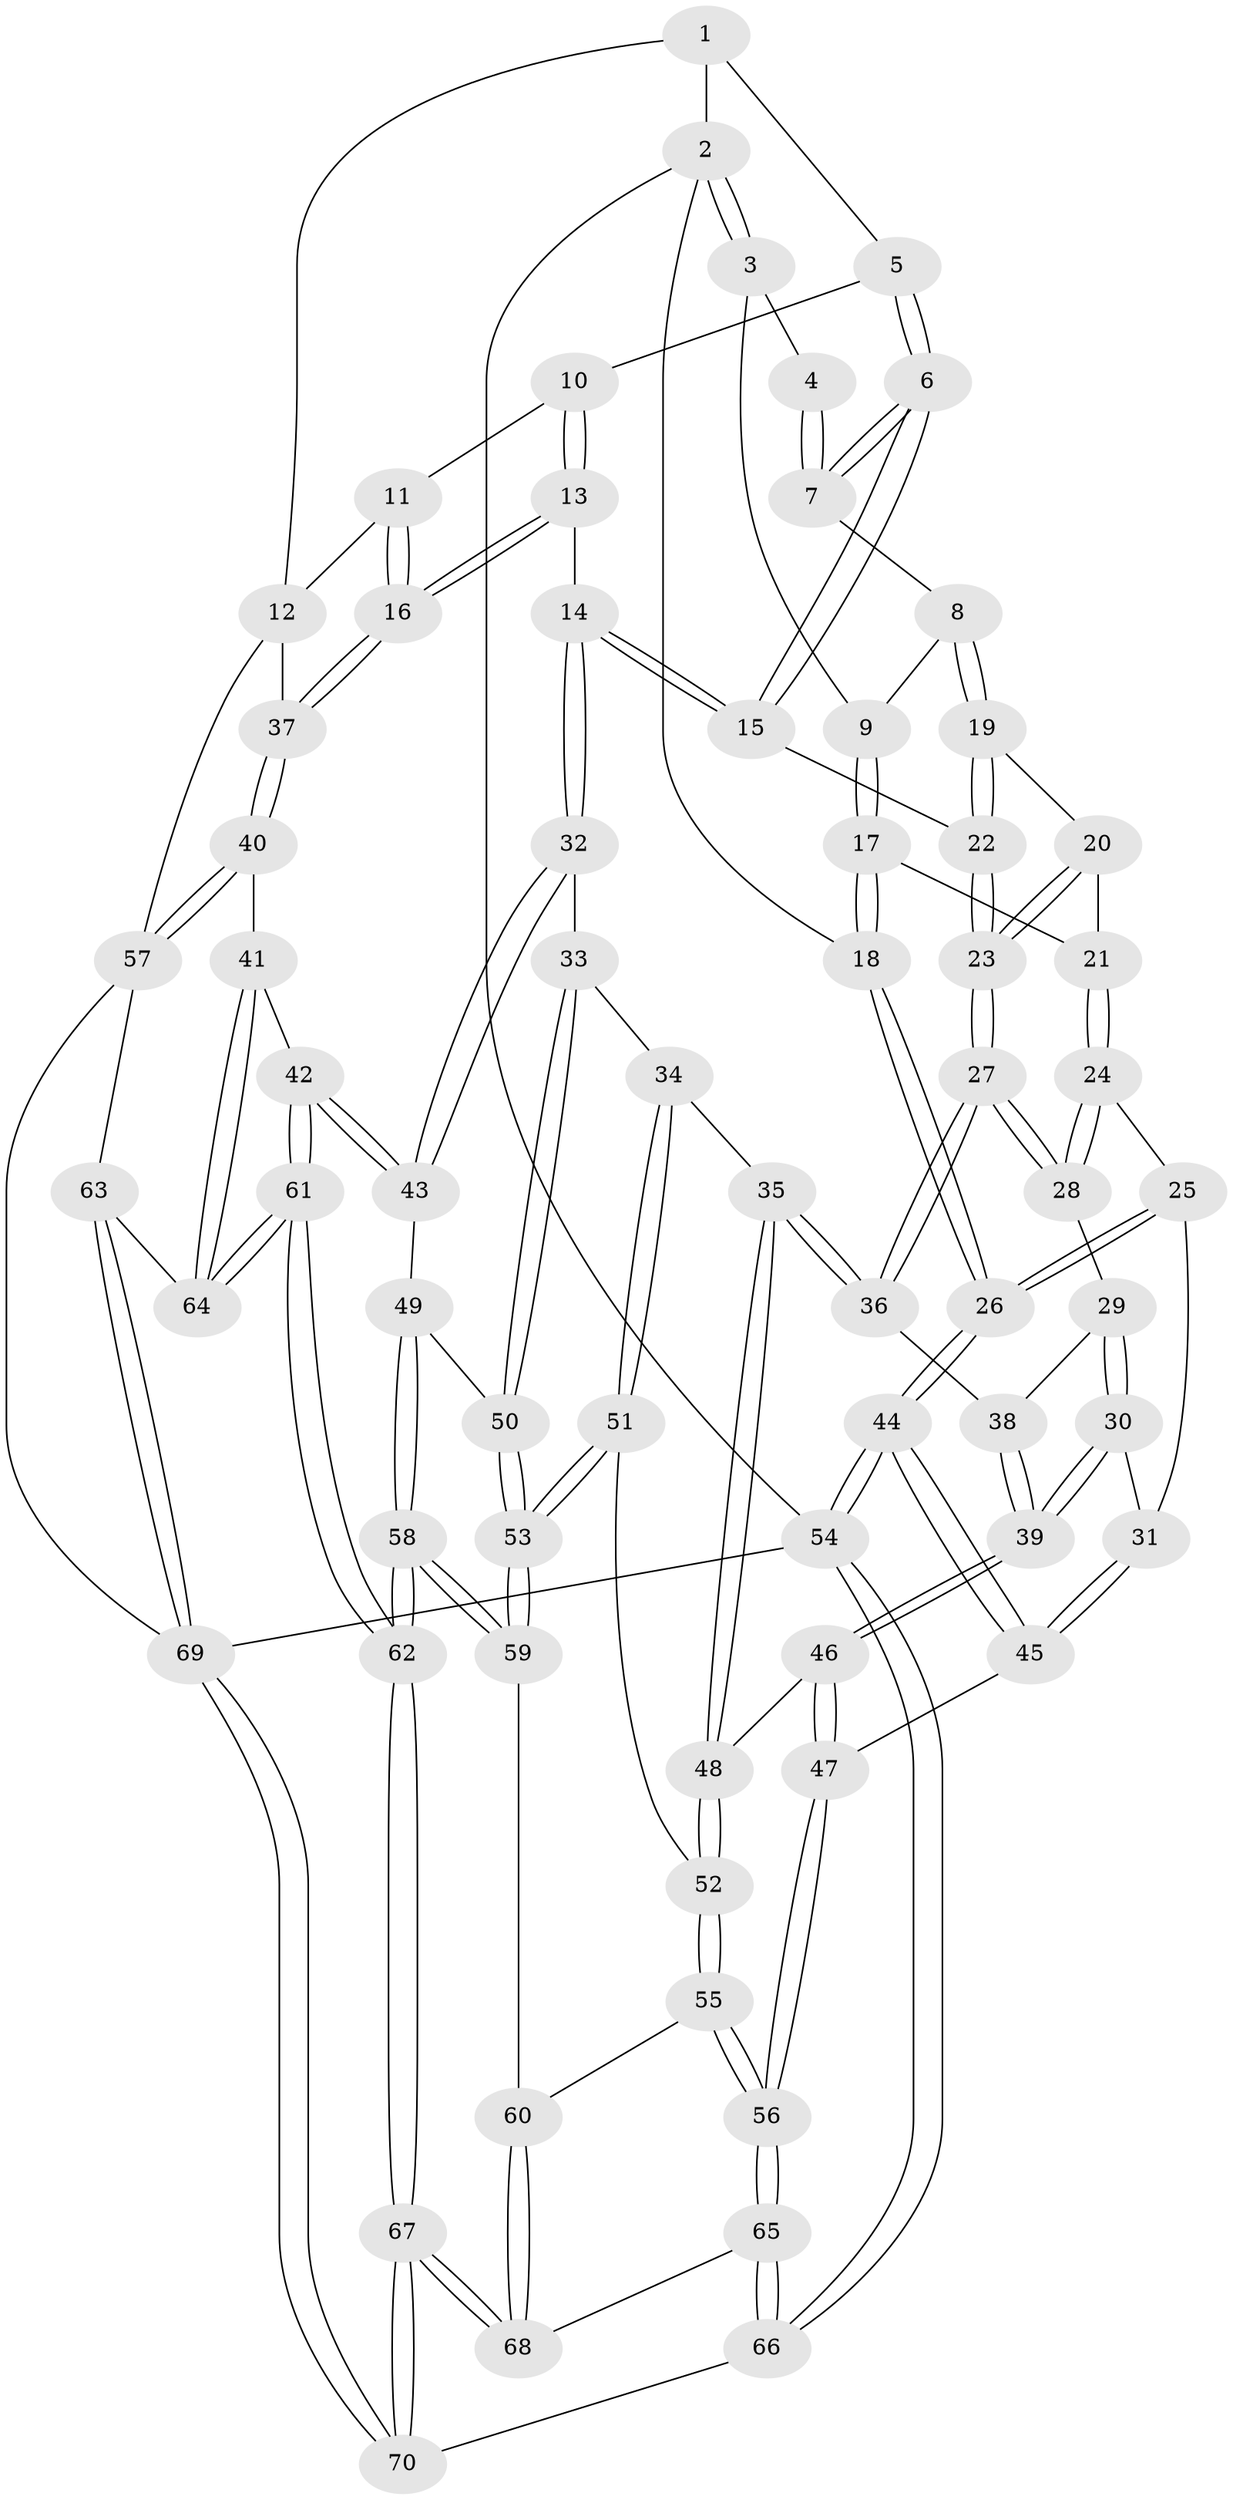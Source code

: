 // coarse degree distribution, {4: 0.3142857142857143, 3: 0.2571428571428571, 6: 0.11428571428571428, 5: 0.2857142857142857, 7: 0.02857142857142857}
// Generated by graph-tools (version 1.1) at 2025/05/03/04/25 22:05:35]
// undirected, 70 vertices, 171 edges
graph export_dot {
graph [start="1"]
  node [color=gray90,style=filled];
  1 [pos="+0.7359084191517744+0"];
  2 [pos="+0+0"];
  3 [pos="+0.1390440006254715+0"];
  4 [pos="+0.5112076730729334+0"];
  5 [pos="+0.7403673480230816+0.038721696850152365"];
  6 [pos="+0.5527898376209037+0.17562966709773412"];
  7 [pos="+0.4766761622167895+0.13992042205867258"];
  8 [pos="+0.38039168161086945+0.15919268650554336"];
  9 [pos="+0.23855231270335828+0.07533832558745725"];
  10 [pos="+0.7554385398298099+0.05856490757658516"];
  11 [pos="+0.8208090570138714+0.09218344504424504"];
  12 [pos="+1+0.11503456248002679"];
  13 [pos="+0.7589545172725344+0.3687390258436952"];
  14 [pos="+0.645573799233068+0.3880341357932268"];
  15 [pos="+0.6117248024799999+0.3584006878879378"];
  16 [pos="+0.9873379880400758+0.41916021115656193"];
  17 [pos="+0.11182695968442408+0.2940269226842809"];
  18 [pos="+0+0.22479492255209235"];
  19 [pos="+0.3604996360728641+0.29173591561261975"];
  20 [pos="+0.16889101221824682+0.3214898819431172"];
  21 [pos="+0.12824281441968963+0.3162371840838621"];
  22 [pos="+0.39888789744077197+0.36920079705957726"];
  23 [pos="+0.35673503180040067+0.4470479028506894"];
  24 [pos="+0.12848485097228846+0.3197671214445116"];
  25 [pos="+0.08802488237875473+0.435035419442365"];
  26 [pos="+0+0.4903505233779063"];
  27 [pos="+0.35401638908425354+0.4628132837138745"];
  28 [pos="+0.1931224543188096+0.44256874000291146"];
  29 [pos="+0.19073665892037134+0.49916077755247346"];
  30 [pos="+0.13067754584682198+0.5396168605034432"];
  31 [pos="+0.07029406349520877+0.5438767229841459"];
  32 [pos="+0.6091044839842386+0.49737934851074017"];
  33 [pos="+0.536229993132391+0.5215885403441016"];
  34 [pos="+0.3790666813154841+0.5419837275211064"];
  35 [pos="+0.3656831689561401+0.5308028691998021"];
  36 [pos="+0.36030961438349113+0.5201376019170362"];
  37 [pos="+1+0.4555894071653369"];
  38 [pos="+0.22852453161058356+0.5242015608513674"];
  39 [pos="+0.20675298305693376+0.6105482994624034"];
  40 [pos="+1+0.46688204648274534"];
  41 [pos="+0.7312921274746843+0.7026912887068802"];
  42 [pos="+0.679837515847774+0.699263695477965"];
  43 [pos="+0.6655347454362064+0.6907100134226474"];
  44 [pos="+0+0.6702891309682761"];
  45 [pos="+0+0.6658658113523757"];
  46 [pos="+0.21750217666244792+0.6407461811007643"];
  47 [pos="+0.022726439061985088+0.7053430806642897"];
  48 [pos="+0.22975817075164134+0.6456644351910616"];
  49 [pos="+0.5976808903115941+0.7097797783737896"];
  50 [pos="+0.4647614254256088+0.7102570075234366"];
  51 [pos="+0.41698756958254607+0.7071876081748516"];
  52 [pos="+0.2816319711491526+0.7375507646111843"];
  53 [pos="+0.4304705665572858+0.7162016561246023"];
  54 [pos="+0+1"];
  55 [pos="+0.19874403919123476+0.873870124016709"];
  56 [pos="+0.1983301485752394+0.874284991710294"];
  57 [pos="+1+0.7282092569683678"];
  58 [pos="+0.529779018034887+0.8640116082612557"];
  59 [pos="+0.43419779517755996+0.8155318210701759"];
  60 [pos="+0.4207304353413326+0.8368268842324896"];
  61 [pos="+0.6332922845094414+0.9580560962693"];
  62 [pos="+0.6061258574705478+0.9926772258252494"];
  63 [pos="+0.8733207866401262+0.8837636393182814"];
  64 [pos="+0.8623869030925746+0.8786705808131852"];
  65 [pos="+0.19666999070409158+0.906391903466147"];
  66 [pos="+0.032225021941248884+1"];
  67 [pos="+0.5582451789624522+1"];
  68 [pos="+0.4143665332370946+0.9507573862558273"];
  69 [pos="+0.9194264694289381+1"];
  70 [pos="+0.5596570020612956+1"];
  1 -- 2;
  1 -- 5;
  1 -- 12;
  2 -- 3;
  2 -- 3;
  2 -- 18;
  2 -- 54;
  3 -- 4;
  3 -- 9;
  4 -- 7;
  4 -- 7;
  5 -- 6;
  5 -- 6;
  5 -- 10;
  6 -- 7;
  6 -- 7;
  6 -- 15;
  6 -- 15;
  7 -- 8;
  8 -- 9;
  8 -- 19;
  8 -- 19;
  9 -- 17;
  9 -- 17;
  10 -- 11;
  10 -- 13;
  10 -- 13;
  11 -- 12;
  11 -- 16;
  11 -- 16;
  12 -- 37;
  12 -- 57;
  13 -- 14;
  13 -- 16;
  13 -- 16;
  14 -- 15;
  14 -- 15;
  14 -- 32;
  14 -- 32;
  15 -- 22;
  16 -- 37;
  16 -- 37;
  17 -- 18;
  17 -- 18;
  17 -- 21;
  18 -- 26;
  18 -- 26;
  19 -- 20;
  19 -- 22;
  19 -- 22;
  20 -- 21;
  20 -- 23;
  20 -- 23;
  21 -- 24;
  21 -- 24;
  22 -- 23;
  22 -- 23;
  23 -- 27;
  23 -- 27;
  24 -- 25;
  24 -- 28;
  24 -- 28;
  25 -- 26;
  25 -- 26;
  25 -- 31;
  26 -- 44;
  26 -- 44;
  27 -- 28;
  27 -- 28;
  27 -- 36;
  27 -- 36;
  28 -- 29;
  29 -- 30;
  29 -- 30;
  29 -- 38;
  30 -- 31;
  30 -- 39;
  30 -- 39;
  31 -- 45;
  31 -- 45;
  32 -- 33;
  32 -- 43;
  32 -- 43;
  33 -- 34;
  33 -- 50;
  33 -- 50;
  34 -- 35;
  34 -- 51;
  34 -- 51;
  35 -- 36;
  35 -- 36;
  35 -- 48;
  35 -- 48;
  36 -- 38;
  37 -- 40;
  37 -- 40;
  38 -- 39;
  38 -- 39;
  39 -- 46;
  39 -- 46;
  40 -- 41;
  40 -- 57;
  40 -- 57;
  41 -- 42;
  41 -- 64;
  41 -- 64;
  42 -- 43;
  42 -- 43;
  42 -- 61;
  42 -- 61;
  43 -- 49;
  44 -- 45;
  44 -- 45;
  44 -- 54;
  44 -- 54;
  45 -- 47;
  46 -- 47;
  46 -- 47;
  46 -- 48;
  47 -- 56;
  47 -- 56;
  48 -- 52;
  48 -- 52;
  49 -- 50;
  49 -- 58;
  49 -- 58;
  50 -- 53;
  50 -- 53;
  51 -- 52;
  51 -- 53;
  51 -- 53;
  52 -- 55;
  52 -- 55;
  53 -- 59;
  53 -- 59;
  54 -- 66;
  54 -- 66;
  54 -- 69;
  55 -- 56;
  55 -- 56;
  55 -- 60;
  56 -- 65;
  56 -- 65;
  57 -- 63;
  57 -- 69;
  58 -- 59;
  58 -- 59;
  58 -- 62;
  58 -- 62;
  59 -- 60;
  60 -- 68;
  60 -- 68;
  61 -- 62;
  61 -- 62;
  61 -- 64;
  61 -- 64;
  62 -- 67;
  62 -- 67;
  63 -- 64;
  63 -- 69;
  63 -- 69;
  65 -- 66;
  65 -- 66;
  65 -- 68;
  66 -- 70;
  67 -- 68;
  67 -- 68;
  67 -- 70;
  67 -- 70;
  69 -- 70;
  69 -- 70;
}
